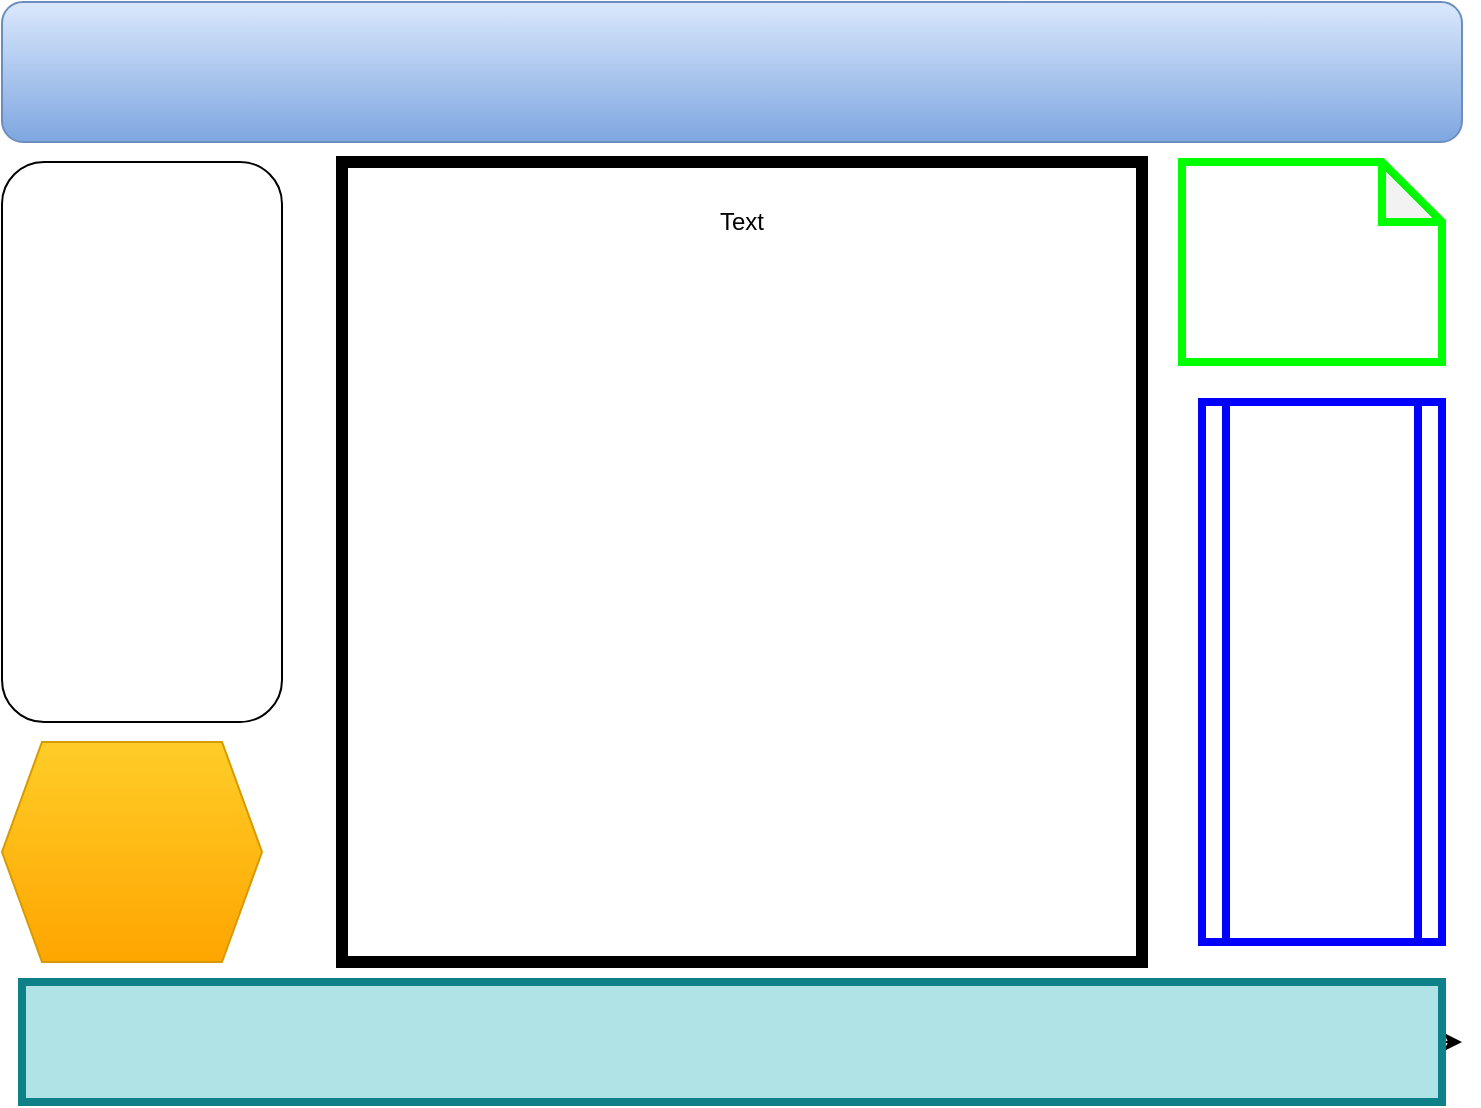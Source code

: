 <mxfile version="13.8.0" type="github"><diagram id="skWGfzCK0mDwk6yxOeKa" name="Page-1"><mxGraphModel dx="1422" dy="794" grid="1" gridSize="10" guides="1" tooltips="1" connect="1" arrows="1" fold="1" page="1" pageScale="1" pageWidth="827" pageHeight="1169" math="0" shadow="0"><root><mxCell id="0"/><mxCell id="1" parent="0"/><mxCell id="C_nUnjKQVRx1pcF6V9sd-9" style="edgeStyle=orthogonalEdgeStyle;rounded=0;orthogonalLoop=1;jettySize=auto;html=1;exitX=1;exitY=0.5;exitDx=0;exitDy=0;" parent="1" source="C_nUnjKQVRx1pcF6V9sd-6" edge="1"><mxGeometry relative="1" as="geometry"><mxPoint x="800" y="620" as="targetPoint"/></mxGeometry></mxCell><mxCell id="C_nUnjKQVRx1pcF6V9sd-6" value="" style="rounded=0;whiteSpace=wrap;html=1;strokeWidth=4;fillColor=#b0e3e6;strokeColor=#0e8088;" parent="1" vertex="1"><mxGeometry x="80" y="590" width="710" height="60" as="geometry"/></mxCell><mxCell id="C_nUnjKQVRx1pcF6V9sd-1" value="" style="rounded=1;whiteSpace=wrap;html=1;fillColor=#dae8fc;gradientColor=#7ea6e0;strokeColor=#6c8ebf;" parent="1" vertex="1"><mxGeometry x="70" y="100" width="730" height="70" as="geometry"/></mxCell><mxCell id="C_nUnjKQVRx1pcF6V9sd-2" value="" style="whiteSpace=wrap;html=1;aspect=fixed;strokeWidth=6;" parent="1" vertex="1"><mxGeometry x="240" y="180" width="400" height="400" as="geometry"/></mxCell><mxCell id="C_nUnjKQVRx1pcF6V9sd-3" value="" style="rounded=1;whiteSpace=wrap;html=1;" parent="1" vertex="1"><mxGeometry x="70" y="180" width="140" height="280" as="geometry"/></mxCell><mxCell id="C_nUnjKQVRx1pcF6V9sd-4" value="" style="shape=hexagon;perimeter=hexagonPerimeter2;whiteSpace=wrap;html=1;fixedSize=1;gradientColor=#ffa500;fillColor=#ffcd28;strokeColor=#d79b00;" parent="1" vertex="1"><mxGeometry x="70" y="470" width="130" height="110" as="geometry"/></mxCell><mxCell id="C_nUnjKQVRx1pcF6V9sd-5" value="Text" style="text;html=1;strokeColor=none;fillColor=none;align=center;verticalAlign=middle;whiteSpace=wrap;rounded=0;" parent="1" vertex="1"><mxGeometry x="280" y="190" width="320" height="40" as="geometry"/></mxCell><mxCell id="C_nUnjKQVRx1pcF6V9sd-7" value="" style="shape=note;whiteSpace=wrap;html=1;backgroundOutline=1;darkOpacity=0.05;strokeWidth=4;fillColor=none;strokeColor=#00FF00;" parent="1" vertex="1"><mxGeometry x="660" y="180" width="130" height="100" as="geometry"/></mxCell><mxCell id="C_nUnjKQVRx1pcF6V9sd-8" value="" style="shape=process;whiteSpace=wrap;html=1;backgroundOutline=1;strokeWidth=4;strokeColor=#0000FF;" parent="1" vertex="1"><mxGeometry x="670" y="300" width="120" height="270" as="geometry"/></mxCell></root></mxGraphModel></diagram></mxfile>